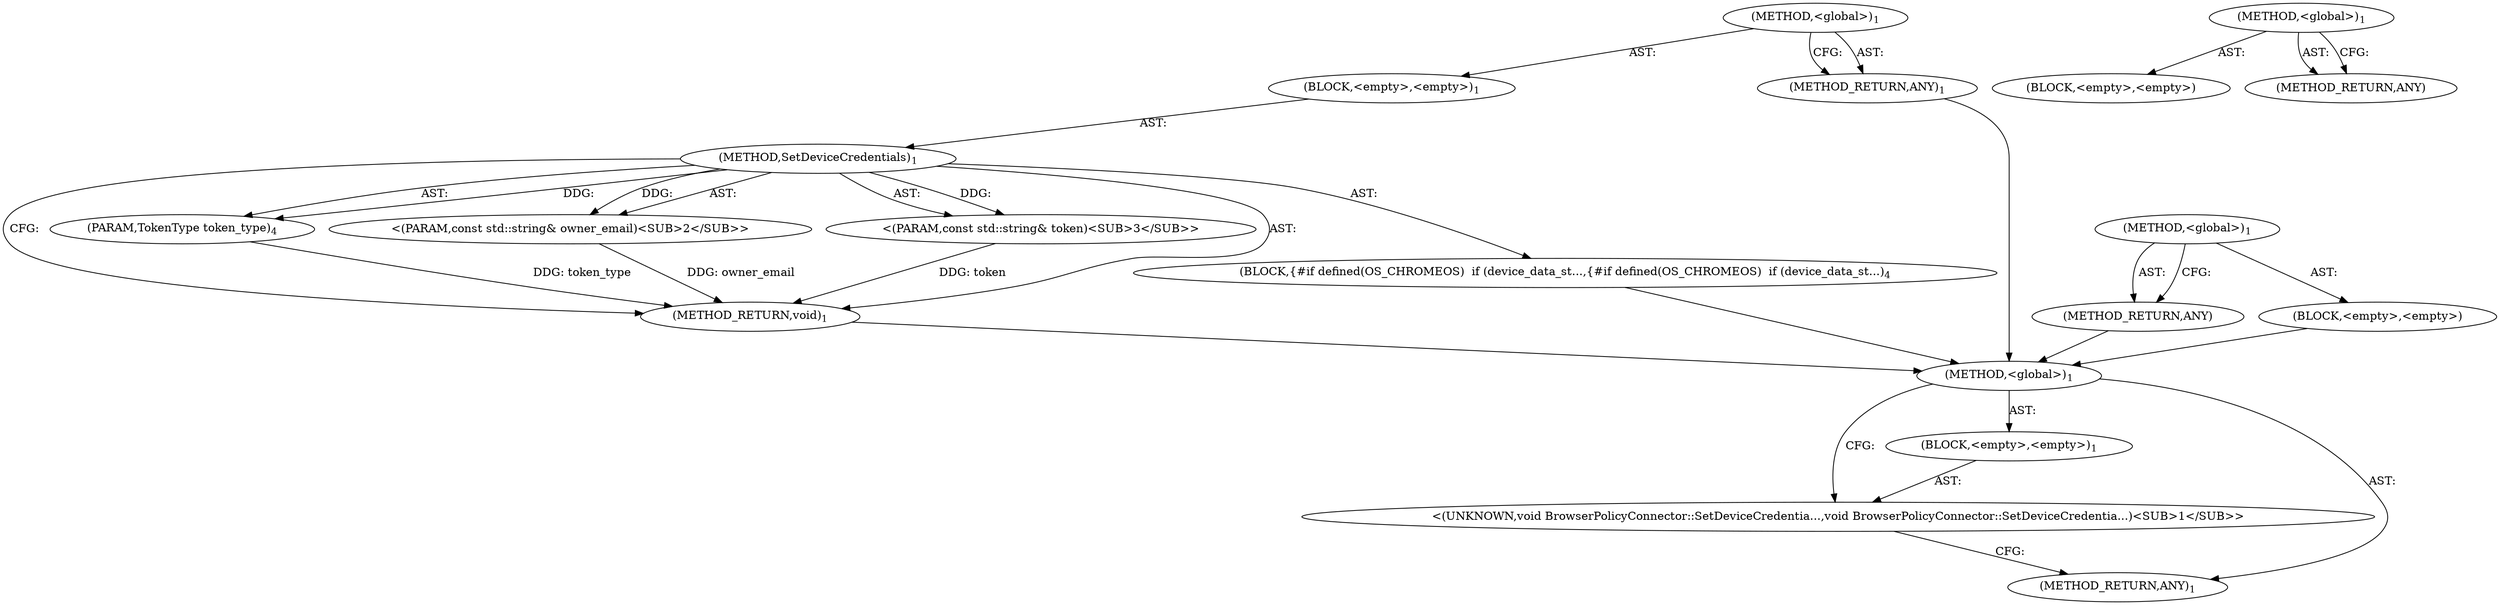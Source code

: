 digraph "&lt;global&gt;" {
vulnerable_6 [label=<(METHOD,&lt;global&gt;)<SUB>1</SUB>>];
vulnerable_7 [label=<(BLOCK,&lt;empty&gt;,&lt;empty&gt;)<SUB>1</SUB>>];
vulnerable_8 [label=<(METHOD,SetDeviceCredentials)<SUB>1</SUB>>];
vulnerable_9 [label="<(PARAM,const std::string&amp; owner_email)<SUB>2</SUB>>"];
vulnerable_10 [label="<(PARAM,const std::string&amp; token)<SUB>3</SUB>>"];
vulnerable_11 [label=<(PARAM,TokenType token_type)<SUB>4</SUB>>];
vulnerable_12 [label=<(BLOCK,{
#if defined(OS_CHROMEOS)
  if (device_data_st...,{
#if defined(OS_CHROMEOS)
  if (device_data_st...)<SUB>4</SUB>>];
vulnerable_13 [label=<(METHOD_RETURN,void)<SUB>1</SUB>>];
vulnerable_15 [label=<(METHOD_RETURN,ANY)<SUB>1</SUB>>];
vulnerable_26 [label=<(METHOD,&lt;global&gt;)<SUB>1</SUB>>];
vulnerable_27 [label=<(BLOCK,&lt;empty&gt;,&lt;empty&gt;)>];
vulnerable_28 [label=<(METHOD_RETURN,ANY)>];
fixed_6 [label=<(METHOD,&lt;global&gt;)<SUB>1</SUB>>];
fixed_7 [label=<(BLOCK,&lt;empty&gt;,&lt;empty&gt;)<SUB>1</SUB>>];
fixed_8 [label="<(UNKNOWN,void BrowserPolicyConnector::SetDeviceCredentia...,void BrowserPolicyConnector::SetDeviceCredentia...)<SUB>1</SUB>>"];
fixed_9 [label=<(METHOD_RETURN,ANY)<SUB>1</SUB>>];
fixed_14 [label=<(METHOD,&lt;global&gt;)<SUB>1</SUB>>];
fixed_15 [label=<(BLOCK,&lt;empty&gt;,&lt;empty&gt;)>];
fixed_16 [label=<(METHOD_RETURN,ANY)>];
vulnerable_6 -> vulnerable_7  [key=0, label="AST: "];
vulnerable_6 -> vulnerable_15  [key=0, label="AST: "];
vulnerable_6 -> vulnerable_15  [key=1, label="CFG: "];
vulnerable_7 -> vulnerable_8  [key=0, label="AST: "];
vulnerable_8 -> vulnerable_9  [key=0, label="AST: "];
vulnerable_8 -> vulnerable_9  [key=1, label="DDG: "];
vulnerable_8 -> vulnerable_10  [key=0, label="AST: "];
vulnerable_8 -> vulnerable_10  [key=1, label="DDG: "];
vulnerable_8 -> vulnerable_11  [key=0, label="AST: "];
vulnerable_8 -> vulnerable_11  [key=1, label="DDG: "];
vulnerable_8 -> vulnerable_12  [key=0, label="AST: "];
vulnerable_8 -> vulnerable_13  [key=0, label="AST: "];
vulnerable_8 -> vulnerable_13  [key=1, label="CFG: "];
vulnerable_9 -> vulnerable_13  [key=0, label="DDG: owner_email"];
vulnerable_10 -> vulnerable_13  [key=0, label="DDG: token"];
vulnerable_11 -> vulnerable_13  [key=0, label="DDG: token_type"];
vulnerable_12 -> fixed_6  [key=0];
vulnerable_13 -> fixed_6  [key=0];
vulnerable_15 -> fixed_6  [key=0];
vulnerable_26 -> vulnerable_27  [key=0, label="AST: "];
vulnerable_26 -> vulnerable_28  [key=0, label="AST: "];
vulnerable_26 -> vulnerable_28  [key=1, label="CFG: "];
vulnerable_27 -> fixed_6  [key=0];
vulnerable_28 -> fixed_6  [key=0];
fixed_6 -> fixed_7  [key=0, label="AST: "];
fixed_6 -> fixed_9  [key=0, label="AST: "];
fixed_6 -> fixed_8  [key=0, label="CFG: "];
fixed_7 -> fixed_8  [key=0, label="AST: "];
fixed_8 -> fixed_9  [key=0, label="CFG: "];
fixed_14 -> fixed_15  [key=0, label="AST: "];
fixed_14 -> fixed_16  [key=0, label="AST: "];
fixed_14 -> fixed_16  [key=1, label="CFG: "];
}
